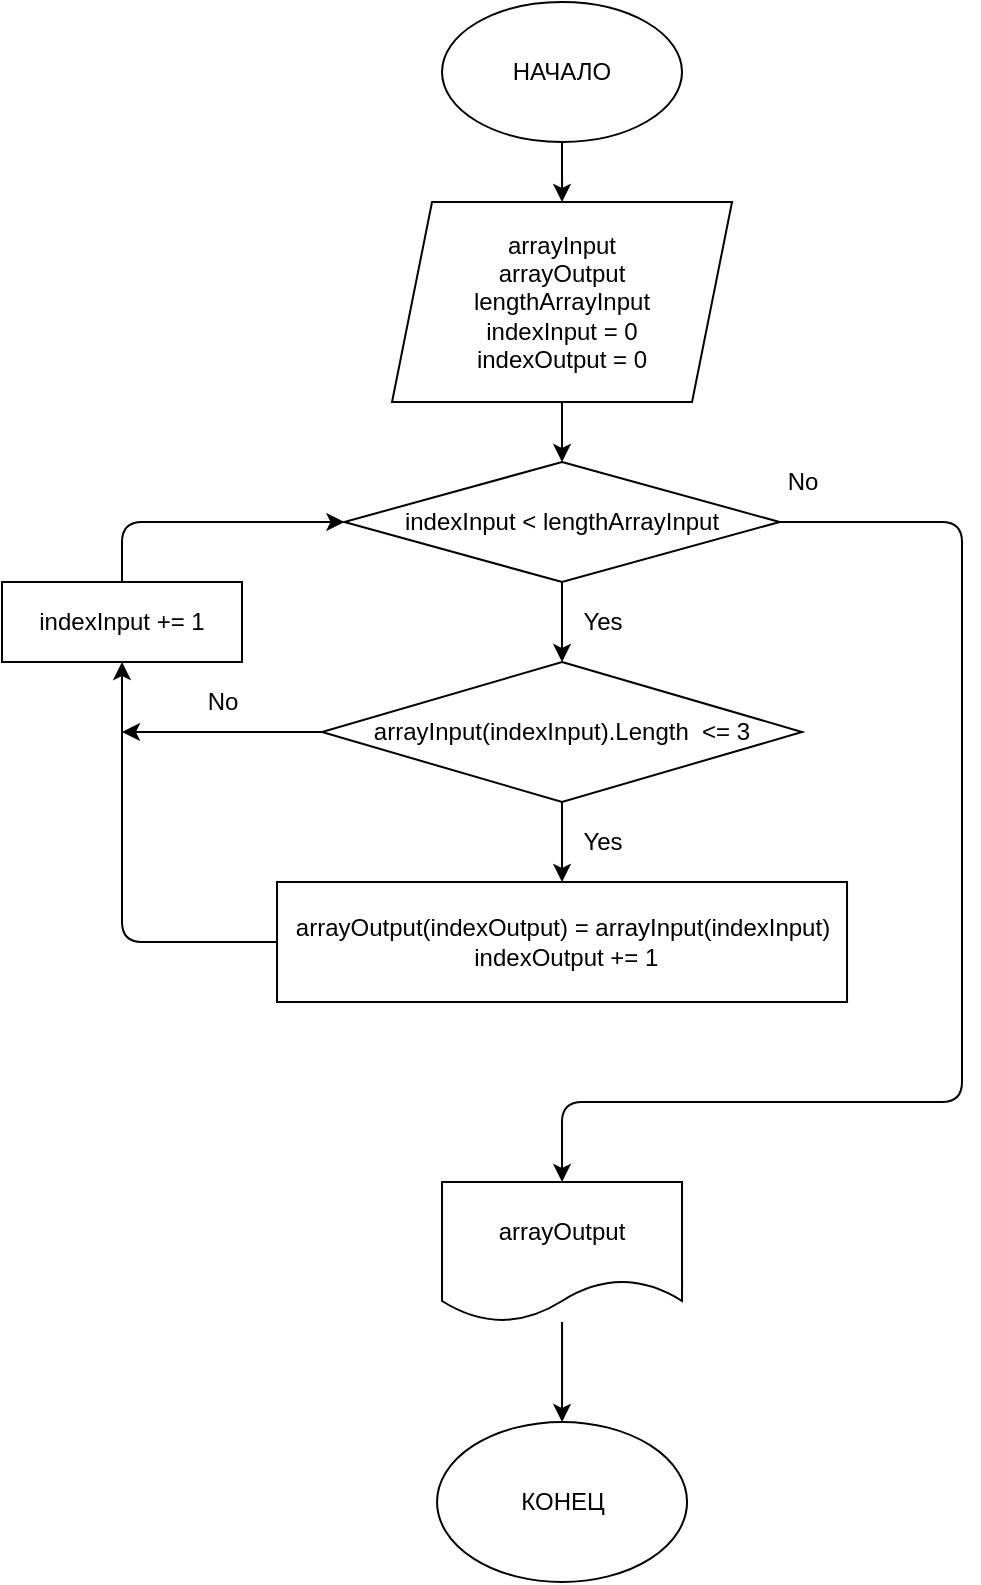 <mxfile>
    <diagram id="BAvtOBL78AR0VHSxsK5D" name="Страница 1">
        <mxGraphModel dx="1204" dy="431" grid="1" gridSize="10" guides="1" tooltips="1" connect="1" arrows="1" fold="1" page="1" pageScale="1" pageWidth="827" pageHeight="1169" math="0" shadow="0">
            <root>
                <mxCell id="0"/>
                <mxCell id="1" parent="0"/>
                <mxCell id="4" style="edgeStyle=none;html=1;exitX=0.5;exitY=1;exitDx=0;exitDy=0;entryX=0.5;entryY=0;entryDx=0;entryDy=0;" edge="1" parent="1" source="2" target="3">
                    <mxGeometry relative="1" as="geometry"/>
                </mxCell>
                <mxCell id="2" value="НАЧАЛО" style="ellipse;whiteSpace=wrap;html=1;" vertex="1" parent="1">
                    <mxGeometry x="340.01" y="50" width="120" height="70" as="geometry"/>
                </mxCell>
                <mxCell id="7" style="edgeStyle=none;html=1;entryX=0.5;entryY=0;entryDx=0;entryDy=0;" edge="1" parent="1" source="3" target="6">
                    <mxGeometry relative="1" as="geometry"/>
                </mxCell>
                <mxCell id="3" value="arrayInput&lt;br&gt;arrayOutput&lt;br&gt;lengthArrayInput&lt;br&gt;indexInput = 0&lt;br&gt;indexOutput = 0" style="shape=parallelogram;perimeter=parallelogramPerimeter;whiteSpace=wrap;html=1;fixedSize=1;" vertex="1" parent="1">
                    <mxGeometry x="315.02" y="150" width="170" height="100" as="geometry"/>
                </mxCell>
                <mxCell id="12" style="edgeStyle=none;html=1;exitX=0.5;exitY=1;exitDx=0;exitDy=0;entryX=0.5;entryY=0;entryDx=0;entryDy=0;" edge="1" parent="1" source="6" target="10">
                    <mxGeometry relative="1" as="geometry"/>
                </mxCell>
                <mxCell id="28" style="edgeStyle=none;html=1;entryX=0.5;entryY=0;entryDx=0;entryDy=0;" edge="1" parent="1" source="6" target="27">
                    <mxGeometry relative="1" as="geometry">
                        <Array as="points">
                            <mxPoint x="600" y="310"/>
                            <mxPoint x="600" y="600"/>
                            <mxPoint x="400" y="600"/>
                        </Array>
                    </mxGeometry>
                </mxCell>
                <mxCell id="6" value="indexInput&amp;nbsp;&amp;lt; lengthArrayInput" style="rhombus;whiteSpace=wrap;html=1;" vertex="1" parent="1">
                    <mxGeometry x="291.19" y="280" width="217.65" height="60" as="geometry"/>
                </mxCell>
                <mxCell id="14" style="edgeStyle=none;html=1;exitX=0.5;exitY=1;exitDx=0;exitDy=0;" edge="1" parent="1" source="10" target="13">
                    <mxGeometry relative="1" as="geometry"/>
                </mxCell>
                <mxCell id="26" style="edgeStyle=none;html=1;" edge="1" parent="1" source="10">
                    <mxGeometry relative="1" as="geometry">
                        <mxPoint x="180" y="415" as="targetPoint"/>
                    </mxGeometry>
                </mxCell>
                <mxCell id="10" value="&lt;span&gt;arrayInput(&lt;/span&gt;indexInput&lt;span&gt;).Length&amp;nbsp; &amp;lt;= 3&lt;/span&gt;" style="rhombus;whiteSpace=wrap;html=1;" vertex="1" parent="1">
                    <mxGeometry x="280.01" y="380" width="240" height="70" as="geometry"/>
                </mxCell>
                <mxCell id="25" style="edgeStyle=none;html=1;entryX=0.5;entryY=1;entryDx=0;entryDy=0;" edge="1" parent="1" source="13" target="20">
                    <mxGeometry relative="1" as="geometry">
                        <mxPoint x="180" y="410" as="targetPoint"/>
                        <Array as="points">
                            <mxPoint x="180" y="520"/>
                        </Array>
                    </mxGeometry>
                </mxCell>
                <mxCell id="13" value="arrayOutput(indexOutput) = arrayInput(indexInput)&lt;br&gt;&amp;nbsp;&lt;span&gt;indexOutput += 1&lt;/span&gt;" style="rounded=0;whiteSpace=wrap;html=1;" vertex="1" parent="1">
                    <mxGeometry x="257.52" y="490" width="285" height="60" as="geometry"/>
                </mxCell>
                <mxCell id="17" value="Yes" style="text;html=1;align=center;verticalAlign=middle;resizable=0;points=[];autosize=1;strokeColor=none;fillColor=none;" vertex="1" parent="1">
                    <mxGeometry x="400" y="350" width="40" height="20" as="geometry"/>
                </mxCell>
                <mxCell id="19" value="Yes" style="text;html=1;align=center;verticalAlign=middle;resizable=0;points=[];autosize=1;strokeColor=none;fillColor=none;" vertex="1" parent="1">
                    <mxGeometry x="400" y="460" width="40" height="20" as="geometry"/>
                </mxCell>
                <mxCell id="23" style="edgeStyle=none;html=1;entryX=0;entryY=0.5;entryDx=0;entryDy=0;" edge="1" parent="1" source="20" target="6">
                    <mxGeometry relative="1" as="geometry">
                        <Array as="points">
                            <mxPoint x="180" y="310"/>
                        </Array>
                    </mxGeometry>
                </mxCell>
                <mxCell id="20" value="&lt;span&gt;indexInput += 1&lt;/span&gt;" style="rounded=0;whiteSpace=wrap;html=1;" vertex="1" parent="1">
                    <mxGeometry x="120" y="340" width="120" height="40" as="geometry"/>
                </mxCell>
                <mxCell id="22" value="No" style="text;html=1;align=center;verticalAlign=middle;resizable=0;points=[];autosize=1;strokeColor=none;fillColor=none;" vertex="1" parent="1">
                    <mxGeometry x="215" y="390" width="30" height="20" as="geometry"/>
                </mxCell>
                <mxCell id="30" style="edgeStyle=none;html=1;entryX=0.5;entryY=0;entryDx=0;entryDy=0;" edge="1" parent="1" source="27" target="29">
                    <mxGeometry relative="1" as="geometry"/>
                </mxCell>
                <mxCell id="27" value="&lt;span&gt;arrayOutput&lt;/span&gt;" style="shape=document;whiteSpace=wrap;html=1;boundedLbl=1;" vertex="1" parent="1">
                    <mxGeometry x="340.02" y="640" width="120" height="70" as="geometry"/>
                </mxCell>
                <mxCell id="29" value="КОНЕЦ" style="ellipse;whiteSpace=wrap;html=1;" vertex="1" parent="1">
                    <mxGeometry x="337.51" y="760" width="125.02" height="80" as="geometry"/>
                </mxCell>
                <mxCell id="31" value="No" style="text;html=1;align=center;verticalAlign=middle;resizable=0;points=[];autosize=1;strokeColor=none;fillColor=none;" vertex="1" parent="1">
                    <mxGeometry x="505" y="280" width="30" height="20" as="geometry"/>
                </mxCell>
            </root>
        </mxGraphModel>
    </diagram>
</mxfile>